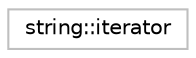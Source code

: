 digraph "Graphical Class Hierarchy"
{
 // LATEX_PDF_SIZE
  edge [fontname="Helvetica",fontsize="10",labelfontname="Helvetica",labelfontsize="10"];
  node [fontname="Helvetica",fontsize="10",shape=record];
  rankdir="LR";
  Node0 [label="string::iterator",height=0.2,width=0.4,color="grey75", fillcolor="white", style="filled",tooltip="STL iterator class."];
}
